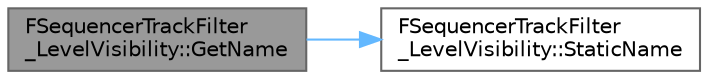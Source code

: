 digraph "FSequencerTrackFilter_LevelVisibility::GetName"
{
 // INTERACTIVE_SVG=YES
 // LATEX_PDF_SIZE
  bgcolor="transparent";
  edge [fontname=Helvetica,fontsize=10,labelfontname=Helvetica,labelfontsize=10];
  node [fontname=Helvetica,fontsize=10,shape=box,height=0.2,width=0.4];
  rankdir="LR";
  Node1 [id="Node000001",label="FSequencerTrackFilter\l_LevelVisibility::GetName",height=0.2,width=0.4,color="gray40", fillcolor="grey60", style="filled", fontcolor="black",tooltip=" "];
  Node1 -> Node2 [id="edge1_Node000001_Node000002",color="steelblue1",style="solid",tooltip=" "];
  Node2 [id="Node000002",label="FSequencerTrackFilter\l_LevelVisibility::StaticName",height=0.2,width=0.4,color="grey40", fillcolor="white", style="filled",URL="$d7/d07/classFSequencerTrackFilter__LevelVisibility.html#aa19320638b983c19601d270c99e767e9",tooltip=" "];
}
